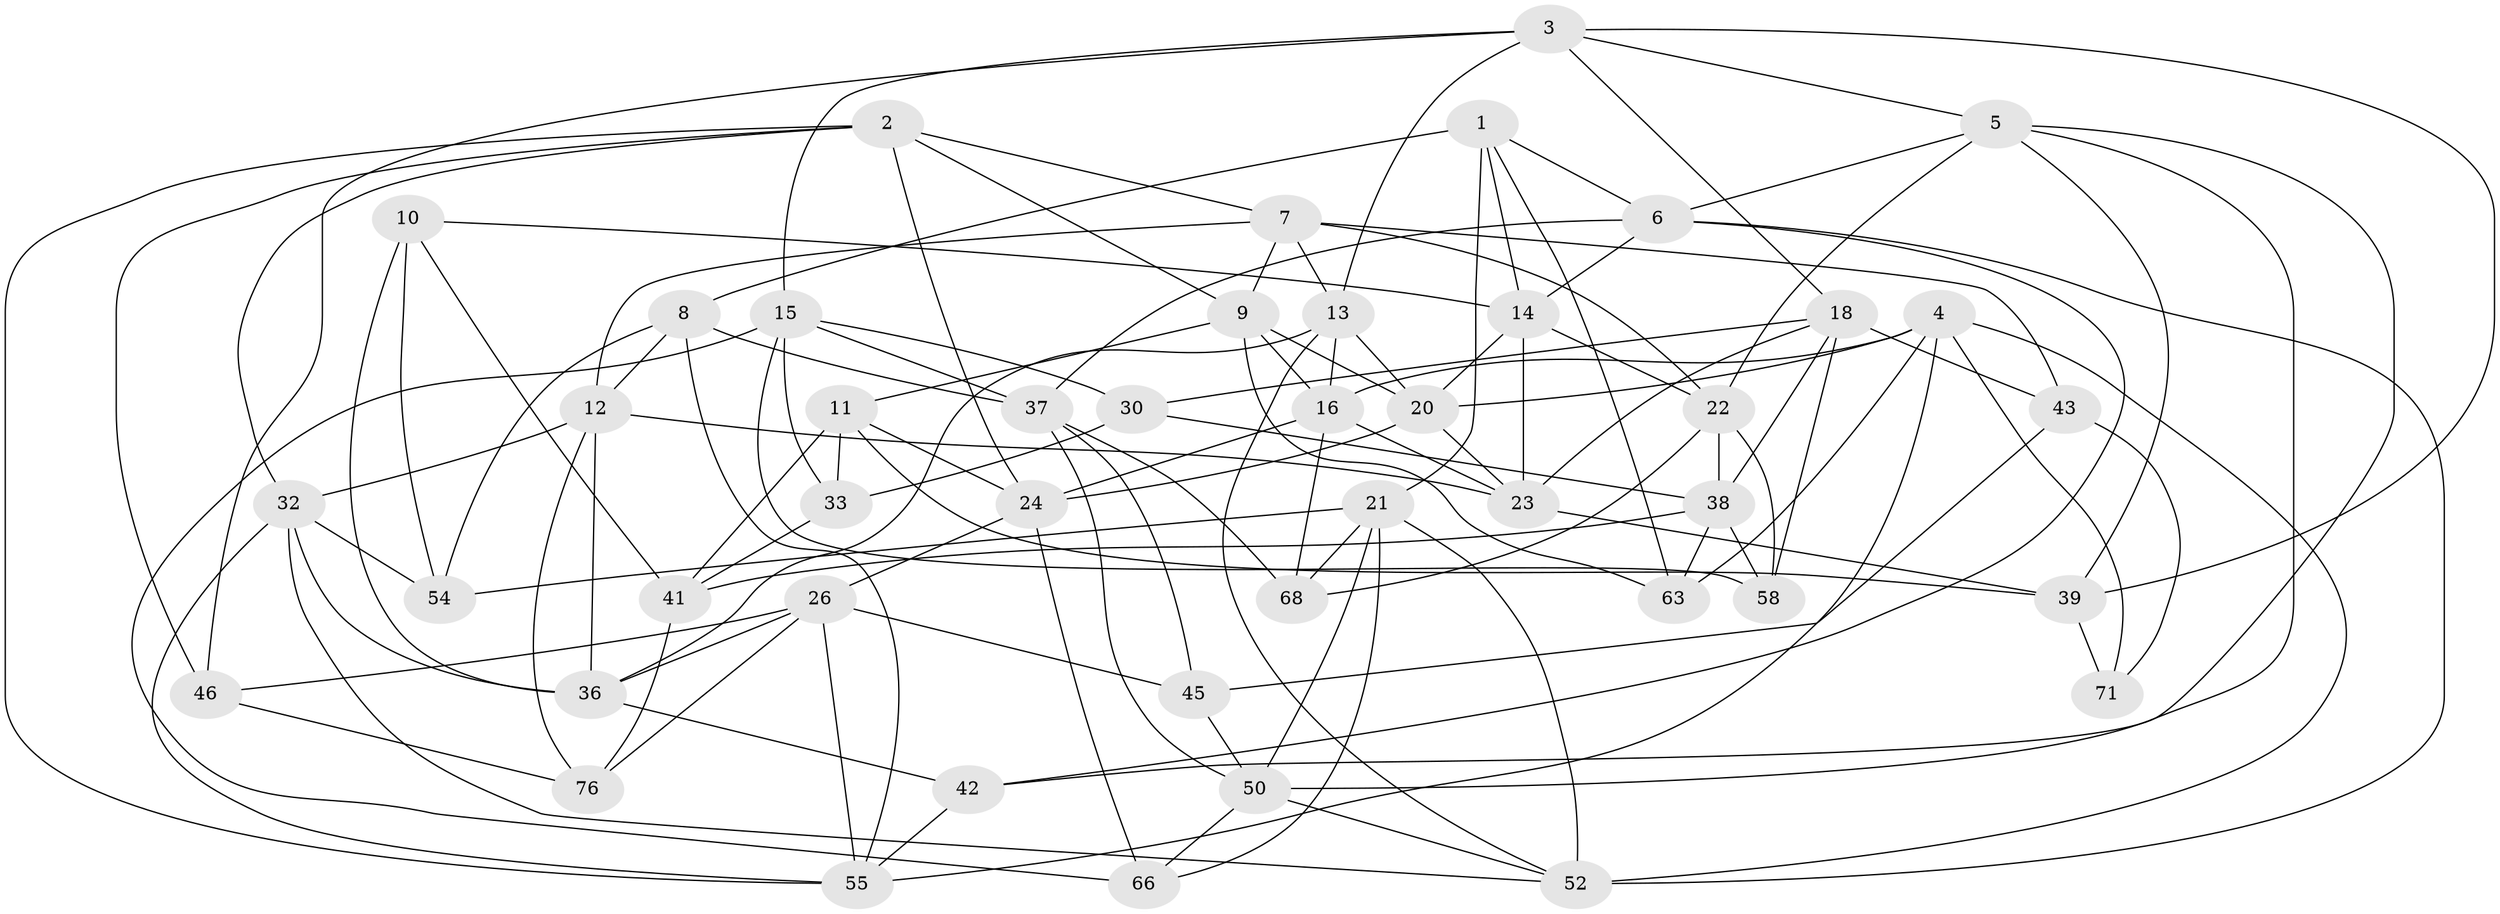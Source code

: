 // Generated by graph-tools (version 1.1) at 2025/24/03/03/25 07:24:24]
// undirected, 45 vertices, 118 edges
graph export_dot {
graph [start="1"]
  node [color=gray90,style=filled];
  1 [super="+28"];
  2 [super="+62"];
  3 [super="+69"];
  4 [super="+53"];
  5 [super="+64"];
  6 [super="+48"];
  7 [super="+40"];
  8 [super="+17"];
  9 [super="+19"];
  10;
  11 [super="+34"];
  12 [super="+29"];
  13 [super="+75"];
  14 [super="+74"];
  15 [super="+61"];
  16 [super="+47"];
  18 [super="+27"];
  20 [super="+60"];
  21 [super="+35"];
  22 [super="+31"];
  23 [super="+70"];
  24 [super="+25"];
  26 [super="+49"];
  30;
  32 [super="+67"];
  33;
  36 [super="+65"];
  37 [super="+51"];
  38 [super="+44"];
  39 [super="+72"];
  41 [super="+73"];
  42;
  43;
  45;
  46;
  50 [super="+59"];
  52 [super="+56"];
  54;
  55 [super="+57"];
  58;
  63;
  66;
  68;
  71;
  76;
  1 -- 8 [weight=2];
  1 -- 21;
  1 -- 63;
  1 -- 14;
  1 -- 6;
  2 -- 9;
  2 -- 7;
  2 -- 32;
  2 -- 24;
  2 -- 46;
  2 -- 55;
  3 -- 18;
  3 -- 39;
  3 -- 46;
  3 -- 5;
  3 -- 15;
  3 -- 13;
  4 -- 52;
  4 -- 20;
  4 -- 71;
  4 -- 63;
  4 -- 16;
  4 -- 55;
  5 -- 50;
  5 -- 6;
  5 -- 42;
  5 -- 39;
  5 -- 22;
  6 -- 42;
  6 -- 14;
  6 -- 52;
  6 -- 37;
  7 -- 9;
  7 -- 43;
  7 -- 22;
  7 -- 12;
  7 -- 13;
  8 -- 55;
  8 -- 37;
  8 -- 12;
  8 -- 54;
  9 -- 63;
  9 -- 16;
  9 -- 11;
  9 -- 20;
  10 -- 14;
  10 -- 36;
  10 -- 54;
  10 -- 41;
  11 -- 24;
  11 -- 41 [weight=2];
  11 -- 33;
  11 -- 39;
  12 -- 36;
  12 -- 32;
  12 -- 76;
  12 -- 23;
  13 -- 36;
  13 -- 52;
  13 -- 20;
  13 -- 16;
  14 -- 20;
  14 -- 23;
  14 -- 22;
  15 -- 37;
  15 -- 66;
  15 -- 33;
  15 -- 58;
  15 -- 30;
  16 -- 68;
  16 -- 24;
  16 -- 23;
  18 -- 38;
  18 -- 43;
  18 -- 58;
  18 -- 30;
  18 -- 23;
  20 -- 24;
  20 -- 23;
  21 -- 68;
  21 -- 50;
  21 -- 66;
  21 -- 52;
  21 -- 54;
  22 -- 58;
  22 -- 38;
  22 -- 68;
  23 -- 39;
  24 -- 66;
  24 -- 26;
  26 -- 46;
  26 -- 45;
  26 -- 76;
  26 -- 55;
  26 -- 36;
  30 -- 38;
  30 -- 33;
  32 -- 52;
  32 -- 36;
  32 -- 54;
  32 -- 55;
  33 -- 41;
  36 -- 42;
  37 -- 68;
  37 -- 50;
  37 -- 45;
  38 -- 58;
  38 -- 63;
  38 -- 41;
  39 -- 71 [weight=2];
  41 -- 76;
  42 -- 55;
  43 -- 45;
  43 -- 71;
  45 -- 50;
  46 -- 76;
  50 -- 66;
  50 -- 52;
}
